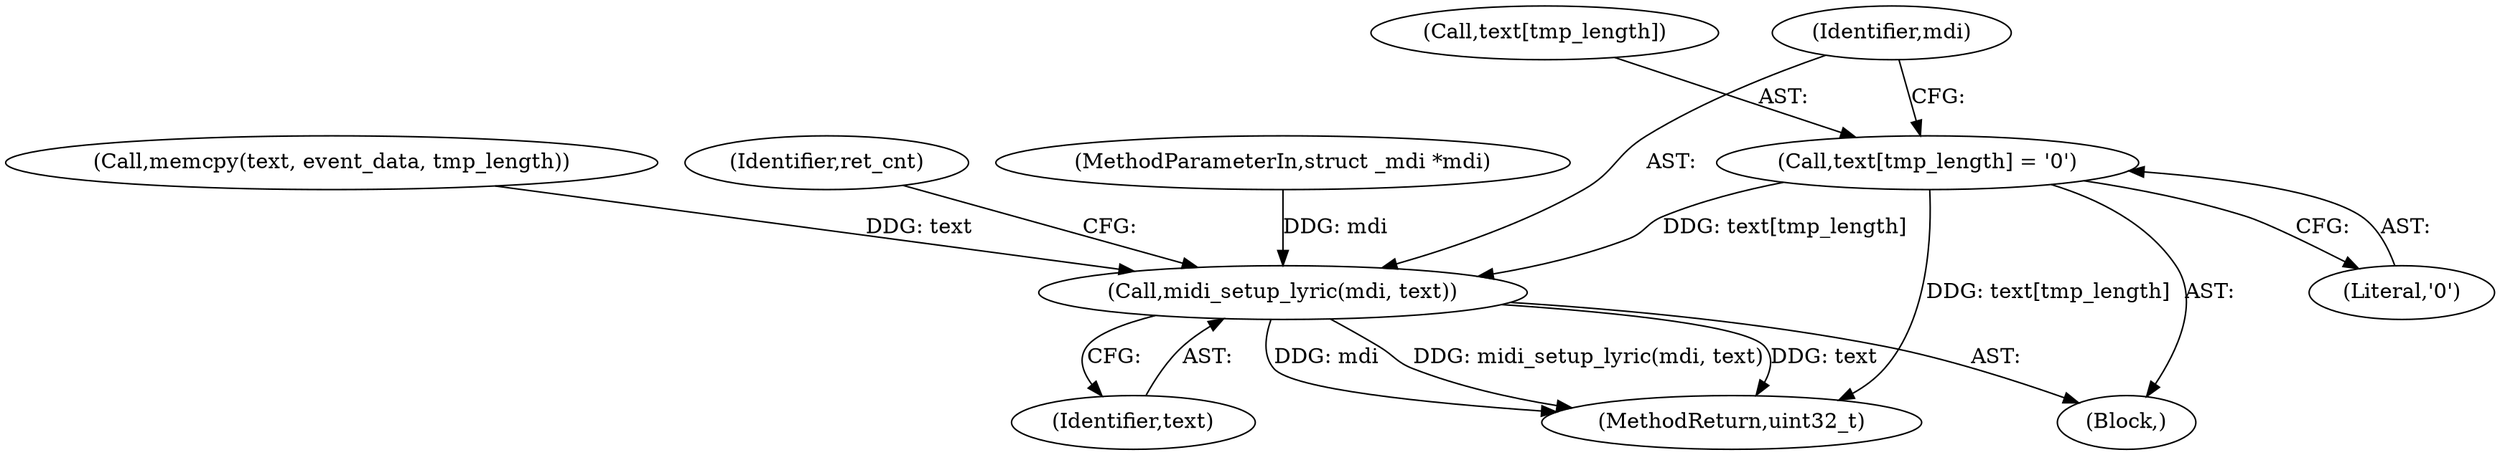 digraph "0_wildmidi_660b513d99bced8783a4a5984ac2f742c74ebbdd_4@array" {
"1000847" [label="(Call,text[tmp_length] = '\0')"];
"1000852" [label="(Call,midi_setup_lyric(mdi, text))"];
"1000843" [label="(Call,memcpy(text, event_data, tmp_length))"];
"1000848" [label="(Call,text[tmp_length])"];
"1000851" [label="(Literal,'\0')"];
"1000856" [label="(Identifier,ret_cnt)"];
"1000854" [label="(Identifier,text)"];
"1000142" [label="(MethodParameterIn,struct _mdi *mdi)"];
"1000853" [label="(Identifier,mdi)"];
"1001550" [label="(MethodReturn,uint32_t)"];
"1000847" [label="(Call,text[tmp_length] = '\0')"];
"1000852" [label="(Call,midi_setup_lyric(mdi, text))"];
"1000792" [label="(Block,)"];
"1000847" -> "1000792"  [label="AST: "];
"1000847" -> "1000851"  [label="CFG: "];
"1000848" -> "1000847"  [label="AST: "];
"1000851" -> "1000847"  [label="AST: "];
"1000853" -> "1000847"  [label="CFG: "];
"1000847" -> "1001550"  [label="DDG: text[tmp_length]"];
"1000847" -> "1000852"  [label="DDG: text[tmp_length]"];
"1000852" -> "1000792"  [label="AST: "];
"1000852" -> "1000854"  [label="CFG: "];
"1000853" -> "1000852"  [label="AST: "];
"1000854" -> "1000852"  [label="AST: "];
"1000856" -> "1000852"  [label="CFG: "];
"1000852" -> "1001550"  [label="DDG: mdi"];
"1000852" -> "1001550"  [label="DDG: midi_setup_lyric(mdi, text)"];
"1000852" -> "1001550"  [label="DDG: text"];
"1000142" -> "1000852"  [label="DDG: mdi"];
"1000843" -> "1000852"  [label="DDG: text"];
}
